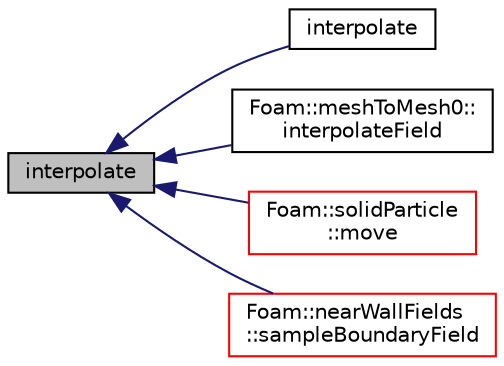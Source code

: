 digraph "interpolate"
{
  bgcolor="transparent";
  edge [fontname="Helvetica",fontsize="10",labelfontname="Helvetica",labelfontsize="10"];
  node [fontname="Helvetica",fontsize="10",shape=record];
  rankdir="LR";
  Node1 [label="interpolate",height=0.2,width=0.4,color="black", fillcolor="grey75", style="filled", fontcolor="black"];
  Node1 -> Node2 [dir="back",color="midnightblue",fontsize="10",style="solid",fontname="Helvetica"];
  Node2 [label="interpolate",height=0.2,width=0.4,color="black",URL="$a01172.html#abe5b877e90e64d50e608b5a06755b944",tooltip="Interpolate field to the given point in the given cell. "];
  Node1 -> Node3 [dir="back",color="midnightblue",fontsize="10",style="solid",fontname="Helvetica"];
  Node3 [label="Foam::meshToMesh0::\linterpolateField",height=0.2,width=0.4,color="black",URL="$a01504.html#a79a75607c96d2d46534b35b4b28d33ef",tooltip="Interpolate field using cell-point interpolation. "];
  Node1 -> Node4 [dir="back",color="midnightblue",fontsize="10",style="solid",fontname="Helvetica"];
  Node4 [label="Foam::solidParticle\l::move",height=0.2,width=0.4,color="red",URL="$a02432.html#aa3b793966d64802fdf262dd4d14d21ed",tooltip="Move. "];
  Node1 -> Node5 [dir="back",color="midnightblue",fontsize="10",style="solid",fontname="Helvetica"];
  Node5 [label="Foam::nearWallFields\l::sampleBoundaryField",height=0.2,width=0.4,color="red",URL="$a01610.html#a1b6576b969ca87c3e76a6e9c6a367e4c",tooltip="Override boundary fields with sampled values. "];
}

